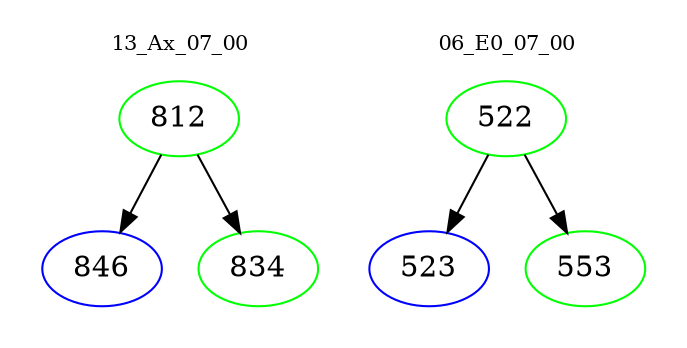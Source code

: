 digraph{
subgraph cluster_0 {
color = white
label = "13_Ax_07_00";
fontsize=10;
T0_812 [label="812", color="green"]
T0_812 -> T0_846 [color="black"]
T0_846 [label="846", color="blue"]
T0_812 -> T0_834 [color="black"]
T0_834 [label="834", color="green"]
}
subgraph cluster_1 {
color = white
label = "06_E0_07_00";
fontsize=10;
T1_522 [label="522", color="green"]
T1_522 -> T1_523 [color="black"]
T1_523 [label="523", color="blue"]
T1_522 -> T1_553 [color="black"]
T1_553 [label="553", color="green"]
}
}
